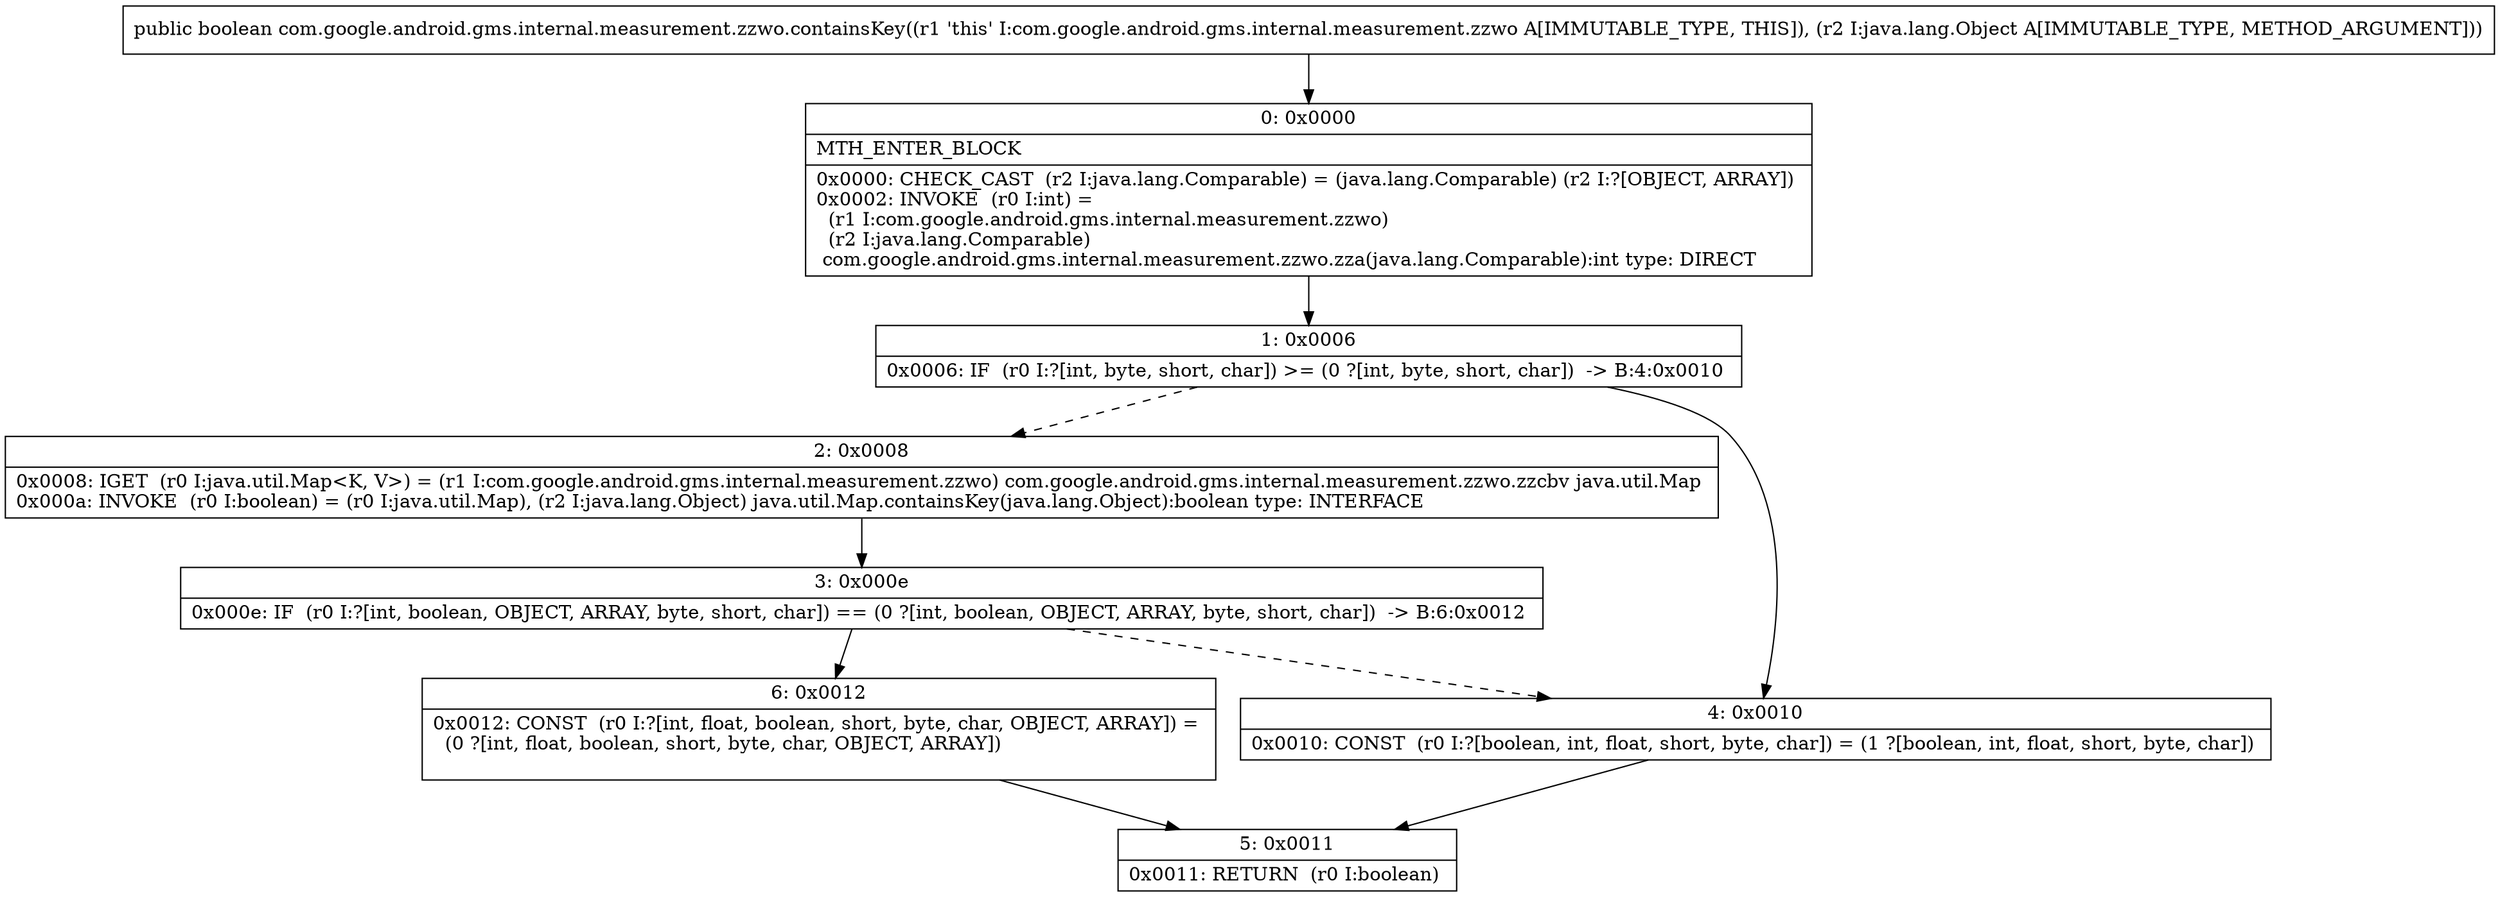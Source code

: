 digraph "CFG forcom.google.android.gms.internal.measurement.zzwo.containsKey(Ljava\/lang\/Object;)Z" {
Node_0 [shape=record,label="{0\:\ 0x0000|MTH_ENTER_BLOCK\l|0x0000: CHECK_CAST  (r2 I:java.lang.Comparable) = (java.lang.Comparable) (r2 I:?[OBJECT, ARRAY]) \l0x0002: INVOKE  (r0 I:int) = \l  (r1 I:com.google.android.gms.internal.measurement.zzwo)\l  (r2 I:java.lang.Comparable)\l com.google.android.gms.internal.measurement.zzwo.zza(java.lang.Comparable):int type: DIRECT \l}"];
Node_1 [shape=record,label="{1\:\ 0x0006|0x0006: IF  (r0 I:?[int, byte, short, char]) \>= (0 ?[int, byte, short, char])  \-\> B:4:0x0010 \l}"];
Node_2 [shape=record,label="{2\:\ 0x0008|0x0008: IGET  (r0 I:java.util.Map\<K, V\>) = (r1 I:com.google.android.gms.internal.measurement.zzwo) com.google.android.gms.internal.measurement.zzwo.zzcbv java.util.Map \l0x000a: INVOKE  (r0 I:boolean) = (r0 I:java.util.Map), (r2 I:java.lang.Object) java.util.Map.containsKey(java.lang.Object):boolean type: INTERFACE \l}"];
Node_3 [shape=record,label="{3\:\ 0x000e|0x000e: IF  (r0 I:?[int, boolean, OBJECT, ARRAY, byte, short, char]) == (0 ?[int, boolean, OBJECT, ARRAY, byte, short, char])  \-\> B:6:0x0012 \l}"];
Node_4 [shape=record,label="{4\:\ 0x0010|0x0010: CONST  (r0 I:?[boolean, int, float, short, byte, char]) = (1 ?[boolean, int, float, short, byte, char]) \l}"];
Node_5 [shape=record,label="{5\:\ 0x0011|0x0011: RETURN  (r0 I:boolean) \l}"];
Node_6 [shape=record,label="{6\:\ 0x0012|0x0012: CONST  (r0 I:?[int, float, boolean, short, byte, char, OBJECT, ARRAY]) = \l  (0 ?[int, float, boolean, short, byte, char, OBJECT, ARRAY])\l \l}"];
MethodNode[shape=record,label="{public boolean com.google.android.gms.internal.measurement.zzwo.containsKey((r1 'this' I:com.google.android.gms.internal.measurement.zzwo A[IMMUTABLE_TYPE, THIS]), (r2 I:java.lang.Object A[IMMUTABLE_TYPE, METHOD_ARGUMENT])) }"];
MethodNode -> Node_0;
Node_0 -> Node_1;
Node_1 -> Node_2[style=dashed];
Node_1 -> Node_4;
Node_2 -> Node_3;
Node_3 -> Node_4[style=dashed];
Node_3 -> Node_6;
Node_4 -> Node_5;
Node_6 -> Node_5;
}

